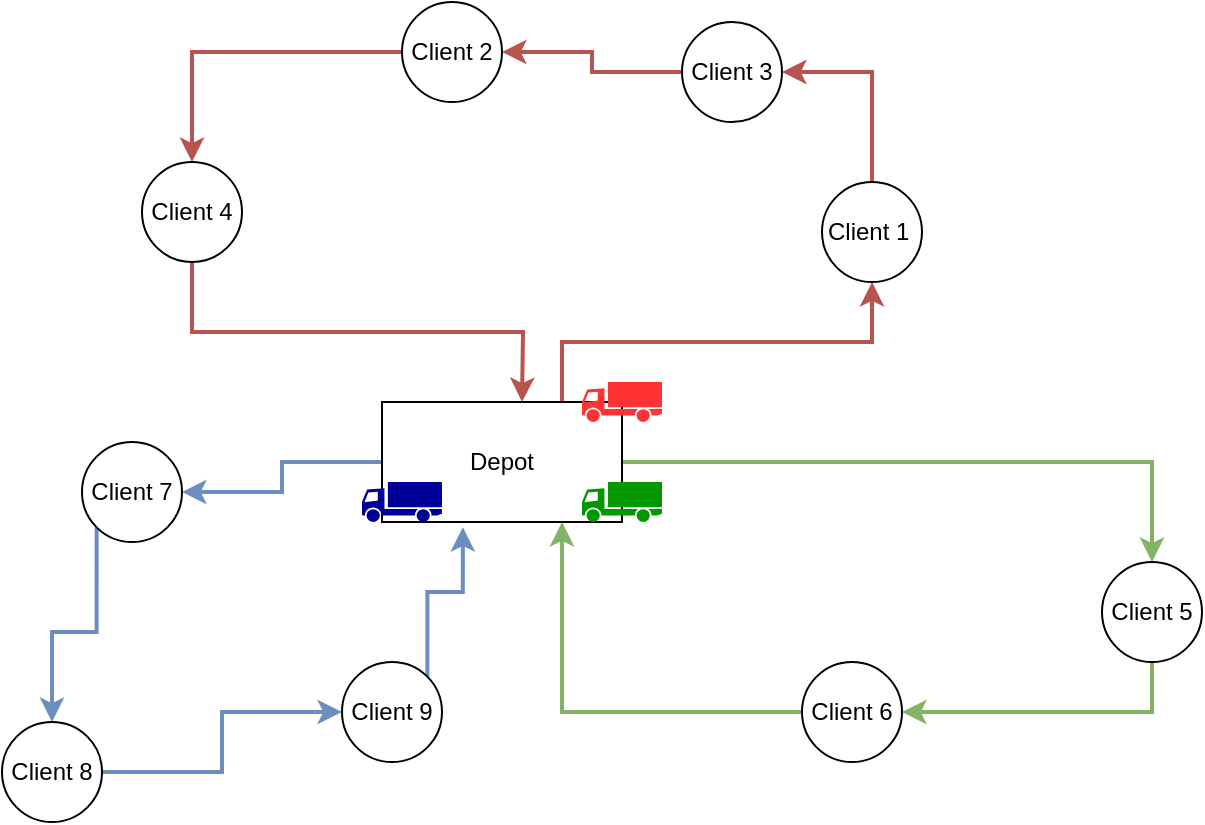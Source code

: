<mxfile version="14.6.6" type="github">
  <diagram id="CZectTNibDzQL88KfLR1" name="Page-1">
    <mxGraphModel dx="1038" dy="580" grid="1" gridSize="10" guides="1" tooltips="1" connect="1" arrows="1" fold="1" page="1" pageScale="1" pageWidth="850" pageHeight="1100" math="0" shadow="0">
      <root>
        <mxCell id="0" />
        <mxCell id="1" parent="0" />
        <mxCell id="7IuHb8XS1HxO9S2WwPE3-16" style="edgeStyle=orthogonalEdgeStyle;rounded=0;orthogonalLoop=1;jettySize=auto;html=1;exitX=0.75;exitY=0;exitDx=0;exitDy=0;entryX=0.5;entryY=1;entryDx=0;entryDy=0;fillColor=#f8cecc;strokeColor=#b85450;strokeWidth=2;" edge="1" parent="1" source="7IuHb8XS1HxO9S2WwPE3-1" target="7IuHb8XS1HxO9S2WwPE3-2">
          <mxGeometry relative="1" as="geometry" />
        </mxCell>
        <mxCell id="7IuHb8XS1HxO9S2WwPE3-21" style="edgeStyle=orthogonalEdgeStyle;rounded=0;orthogonalLoop=1;jettySize=auto;html=1;exitX=1;exitY=0.5;exitDx=0;exitDy=0;entryX=0.5;entryY=0;entryDx=0;entryDy=0;fillColor=#d5e8d4;strokeColor=#82b366;strokeWidth=2;" edge="1" parent="1" source="7IuHb8XS1HxO9S2WwPE3-1" target="7IuHb8XS1HxO9S2WwPE3-9">
          <mxGeometry relative="1" as="geometry" />
        </mxCell>
        <mxCell id="7IuHb8XS1HxO9S2WwPE3-24" style="edgeStyle=orthogonalEdgeStyle;rounded=0;orthogonalLoop=1;jettySize=auto;html=1;exitX=0;exitY=0.5;exitDx=0;exitDy=0;strokeWidth=2;fillColor=#dae8fc;strokeColor=#6c8ebf;" edge="1" parent="1" source="7IuHb8XS1HxO9S2WwPE3-1" target="7IuHb8XS1HxO9S2WwPE3-7">
          <mxGeometry relative="1" as="geometry" />
        </mxCell>
        <mxCell id="7IuHb8XS1HxO9S2WwPE3-1" value="Depot" style="rounded=0;whiteSpace=wrap;html=1;" vertex="1" parent="1">
          <mxGeometry x="340" y="270" width="120" height="60" as="geometry" />
        </mxCell>
        <mxCell id="7IuHb8XS1HxO9S2WwPE3-17" style="edgeStyle=orthogonalEdgeStyle;rounded=0;orthogonalLoop=1;jettySize=auto;html=1;exitX=0.5;exitY=0;exitDx=0;exitDy=0;entryX=1;entryY=0.5;entryDx=0;entryDy=0;fillColor=#f8cecc;strokeColor=#b85450;strokeWidth=2;" edge="1" parent="1" source="7IuHb8XS1HxO9S2WwPE3-2" target="7IuHb8XS1HxO9S2WwPE3-3">
          <mxGeometry relative="1" as="geometry" />
        </mxCell>
        <mxCell id="7IuHb8XS1HxO9S2WwPE3-2" value="Client 1&amp;nbsp;" style="ellipse;whiteSpace=wrap;html=1;aspect=fixed;" vertex="1" parent="1">
          <mxGeometry x="560" y="160" width="50" height="50" as="geometry" />
        </mxCell>
        <mxCell id="7IuHb8XS1HxO9S2WwPE3-18" style="edgeStyle=orthogonalEdgeStyle;rounded=0;orthogonalLoop=1;jettySize=auto;html=1;exitX=0;exitY=0.5;exitDx=0;exitDy=0;entryX=1;entryY=0.5;entryDx=0;entryDy=0;fillColor=#f8cecc;strokeColor=#b85450;strokeWidth=2;" edge="1" parent="1" source="7IuHb8XS1HxO9S2WwPE3-3" target="7IuHb8XS1HxO9S2WwPE3-4">
          <mxGeometry relative="1" as="geometry" />
        </mxCell>
        <mxCell id="7IuHb8XS1HxO9S2WwPE3-3" value="Client 3" style="ellipse;whiteSpace=wrap;html=1;aspect=fixed;" vertex="1" parent="1">
          <mxGeometry x="490" y="80" width="50" height="50" as="geometry" />
        </mxCell>
        <mxCell id="7IuHb8XS1HxO9S2WwPE3-19" style="edgeStyle=orthogonalEdgeStyle;rounded=0;orthogonalLoop=1;jettySize=auto;html=1;exitX=0;exitY=0.5;exitDx=0;exitDy=0;fillColor=#f8cecc;strokeColor=#b85450;strokeWidth=2;" edge="1" parent="1" source="7IuHb8XS1HxO9S2WwPE3-4" target="7IuHb8XS1HxO9S2WwPE3-5">
          <mxGeometry relative="1" as="geometry" />
        </mxCell>
        <mxCell id="7IuHb8XS1HxO9S2WwPE3-4" value="Client 2" style="ellipse;whiteSpace=wrap;html=1;aspect=fixed;" vertex="1" parent="1">
          <mxGeometry x="350" y="70" width="50" height="50" as="geometry" />
        </mxCell>
        <mxCell id="7IuHb8XS1HxO9S2WwPE3-20" style="edgeStyle=orthogonalEdgeStyle;rounded=0;orthogonalLoop=1;jettySize=auto;html=1;exitX=0.5;exitY=1;exitDx=0;exitDy=0;fillColor=#f8cecc;strokeColor=#b85450;strokeWidth=2;" edge="1" parent="1" source="7IuHb8XS1HxO9S2WwPE3-5">
          <mxGeometry relative="1" as="geometry">
            <mxPoint x="410" y="270" as="targetPoint" />
          </mxGeometry>
        </mxCell>
        <mxCell id="7IuHb8XS1HxO9S2WwPE3-5" value="Client 4" style="ellipse;whiteSpace=wrap;html=1;aspect=fixed;" vertex="1" parent="1">
          <mxGeometry x="220" y="150" width="50" height="50" as="geometry" />
        </mxCell>
        <mxCell id="7IuHb8XS1HxO9S2WwPE3-25" style="edgeStyle=orthogonalEdgeStyle;rounded=0;orthogonalLoop=1;jettySize=auto;html=1;exitX=0;exitY=1;exitDx=0;exitDy=0;entryX=0.5;entryY=0;entryDx=0;entryDy=0;strokeWidth=2;fillColor=#dae8fc;strokeColor=#6c8ebf;" edge="1" parent="1" source="7IuHb8XS1HxO9S2WwPE3-7" target="7IuHb8XS1HxO9S2WwPE3-8">
          <mxGeometry relative="1" as="geometry" />
        </mxCell>
        <mxCell id="7IuHb8XS1HxO9S2WwPE3-7" value="Client 7" style="ellipse;whiteSpace=wrap;html=1;aspect=fixed;" vertex="1" parent="1">
          <mxGeometry x="190" y="290" width="50" height="50" as="geometry" />
        </mxCell>
        <mxCell id="7IuHb8XS1HxO9S2WwPE3-26" style="edgeStyle=orthogonalEdgeStyle;rounded=0;orthogonalLoop=1;jettySize=auto;html=1;exitX=1;exitY=0.5;exitDx=0;exitDy=0;entryX=0;entryY=0.5;entryDx=0;entryDy=0;strokeWidth=2;fillColor=#dae8fc;strokeColor=#6c8ebf;" edge="1" parent="1" source="7IuHb8XS1HxO9S2WwPE3-8" target="7IuHb8XS1HxO9S2WwPE3-11">
          <mxGeometry relative="1" as="geometry" />
        </mxCell>
        <mxCell id="7IuHb8XS1HxO9S2WwPE3-8" value="Client 8" style="ellipse;whiteSpace=wrap;html=1;aspect=fixed;" vertex="1" parent="1">
          <mxGeometry x="150" y="430" width="50" height="50" as="geometry" />
        </mxCell>
        <mxCell id="7IuHb8XS1HxO9S2WwPE3-22" style="edgeStyle=orthogonalEdgeStyle;rounded=0;orthogonalLoop=1;jettySize=auto;html=1;exitX=0.5;exitY=1;exitDx=0;exitDy=0;fillColor=#d5e8d4;strokeColor=#82b366;strokeWidth=2;" edge="1" parent="1" source="7IuHb8XS1HxO9S2WwPE3-9" target="7IuHb8XS1HxO9S2WwPE3-10">
          <mxGeometry relative="1" as="geometry">
            <Array as="points">
              <mxPoint x="725" y="425" />
            </Array>
          </mxGeometry>
        </mxCell>
        <mxCell id="7IuHb8XS1HxO9S2WwPE3-9" value="Client 5" style="ellipse;whiteSpace=wrap;html=1;aspect=fixed;" vertex="1" parent="1">
          <mxGeometry x="700" y="350" width="50" height="50" as="geometry" />
        </mxCell>
        <mxCell id="7IuHb8XS1HxO9S2WwPE3-23" style="edgeStyle=orthogonalEdgeStyle;rounded=0;orthogonalLoop=1;jettySize=auto;html=1;exitX=0;exitY=0.5;exitDx=0;exitDy=0;entryX=0.75;entryY=1;entryDx=0;entryDy=0;fillColor=#d5e8d4;strokeColor=#82b366;strokeWidth=2;" edge="1" parent="1" source="7IuHb8XS1HxO9S2WwPE3-10" target="7IuHb8XS1HxO9S2WwPE3-1">
          <mxGeometry relative="1" as="geometry" />
        </mxCell>
        <mxCell id="7IuHb8XS1HxO9S2WwPE3-10" value="Client 6" style="ellipse;whiteSpace=wrap;html=1;aspect=fixed;" vertex="1" parent="1">
          <mxGeometry x="550" y="400" width="50" height="50" as="geometry" />
        </mxCell>
        <mxCell id="7IuHb8XS1HxO9S2WwPE3-27" style="edgeStyle=orthogonalEdgeStyle;rounded=0;orthogonalLoop=1;jettySize=auto;html=1;exitX=1;exitY=0;exitDx=0;exitDy=0;entryX=0.337;entryY=1.043;entryDx=0;entryDy=0;entryPerimeter=0;strokeWidth=2;fillColor=#dae8fc;strokeColor=#6c8ebf;" edge="1" parent="1" source="7IuHb8XS1HxO9S2WwPE3-11" target="7IuHb8XS1HxO9S2WwPE3-1">
          <mxGeometry relative="1" as="geometry" />
        </mxCell>
        <mxCell id="7IuHb8XS1HxO9S2WwPE3-11" value="Client 9" style="ellipse;whiteSpace=wrap;html=1;aspect=fixed;" vertex="1" parent="1">
          <mxGeometry x="320" y="400" width="50" height="50" as="geometry" />
        </mxCell>
        <mxCell id="7IuHb8XS1HxO9S2WwPE3-13" value="" style="shape=mxgraph.signs.transportation.truck_1;html=1;pointerEvents=1;strokeColor=none;verticalLabelPosition=bottom;verticalAlign=top;align=center;fillColor=#FF3333;" vertex="1" parent="1">
          <mxGeometry x="440" y="260" width="40" height="20" as="geometry" />
        </mxCell>
        <mxCell id="7IuHb8XS1HxO9S2WwPE3-14" value="" style="shape=mxgraph.signs.transportation.truck_1;html=1;pointerEvents=1;strokeColor=none;verticalLabelPosition=bottom;verticalAlign=top;align=center;fillColor=#000099;" vertex="1" parent="1">
          <mxGeometry x="330" y="310" width="40" height="20" as="geometry" />
        </mxCell>
        <mxCell id="7IuHb8XS1HxO9S2WwPE3-15" value="" style="shape=mxgraph.signs.transportation.truck_1;html=1;pointerEvents=1;strokeColor=none;verticalLabelPosition=bottom;verticalAlign=top;align=center;fillColor=#009900;" vertex="1" parent="1">
          <mxGeometry x="440" y="310" width="40" height="20" as="geometry" />
        </mxCell>
      </root>
    </mxGraphModel>
  </diagram>
</mxfile>
